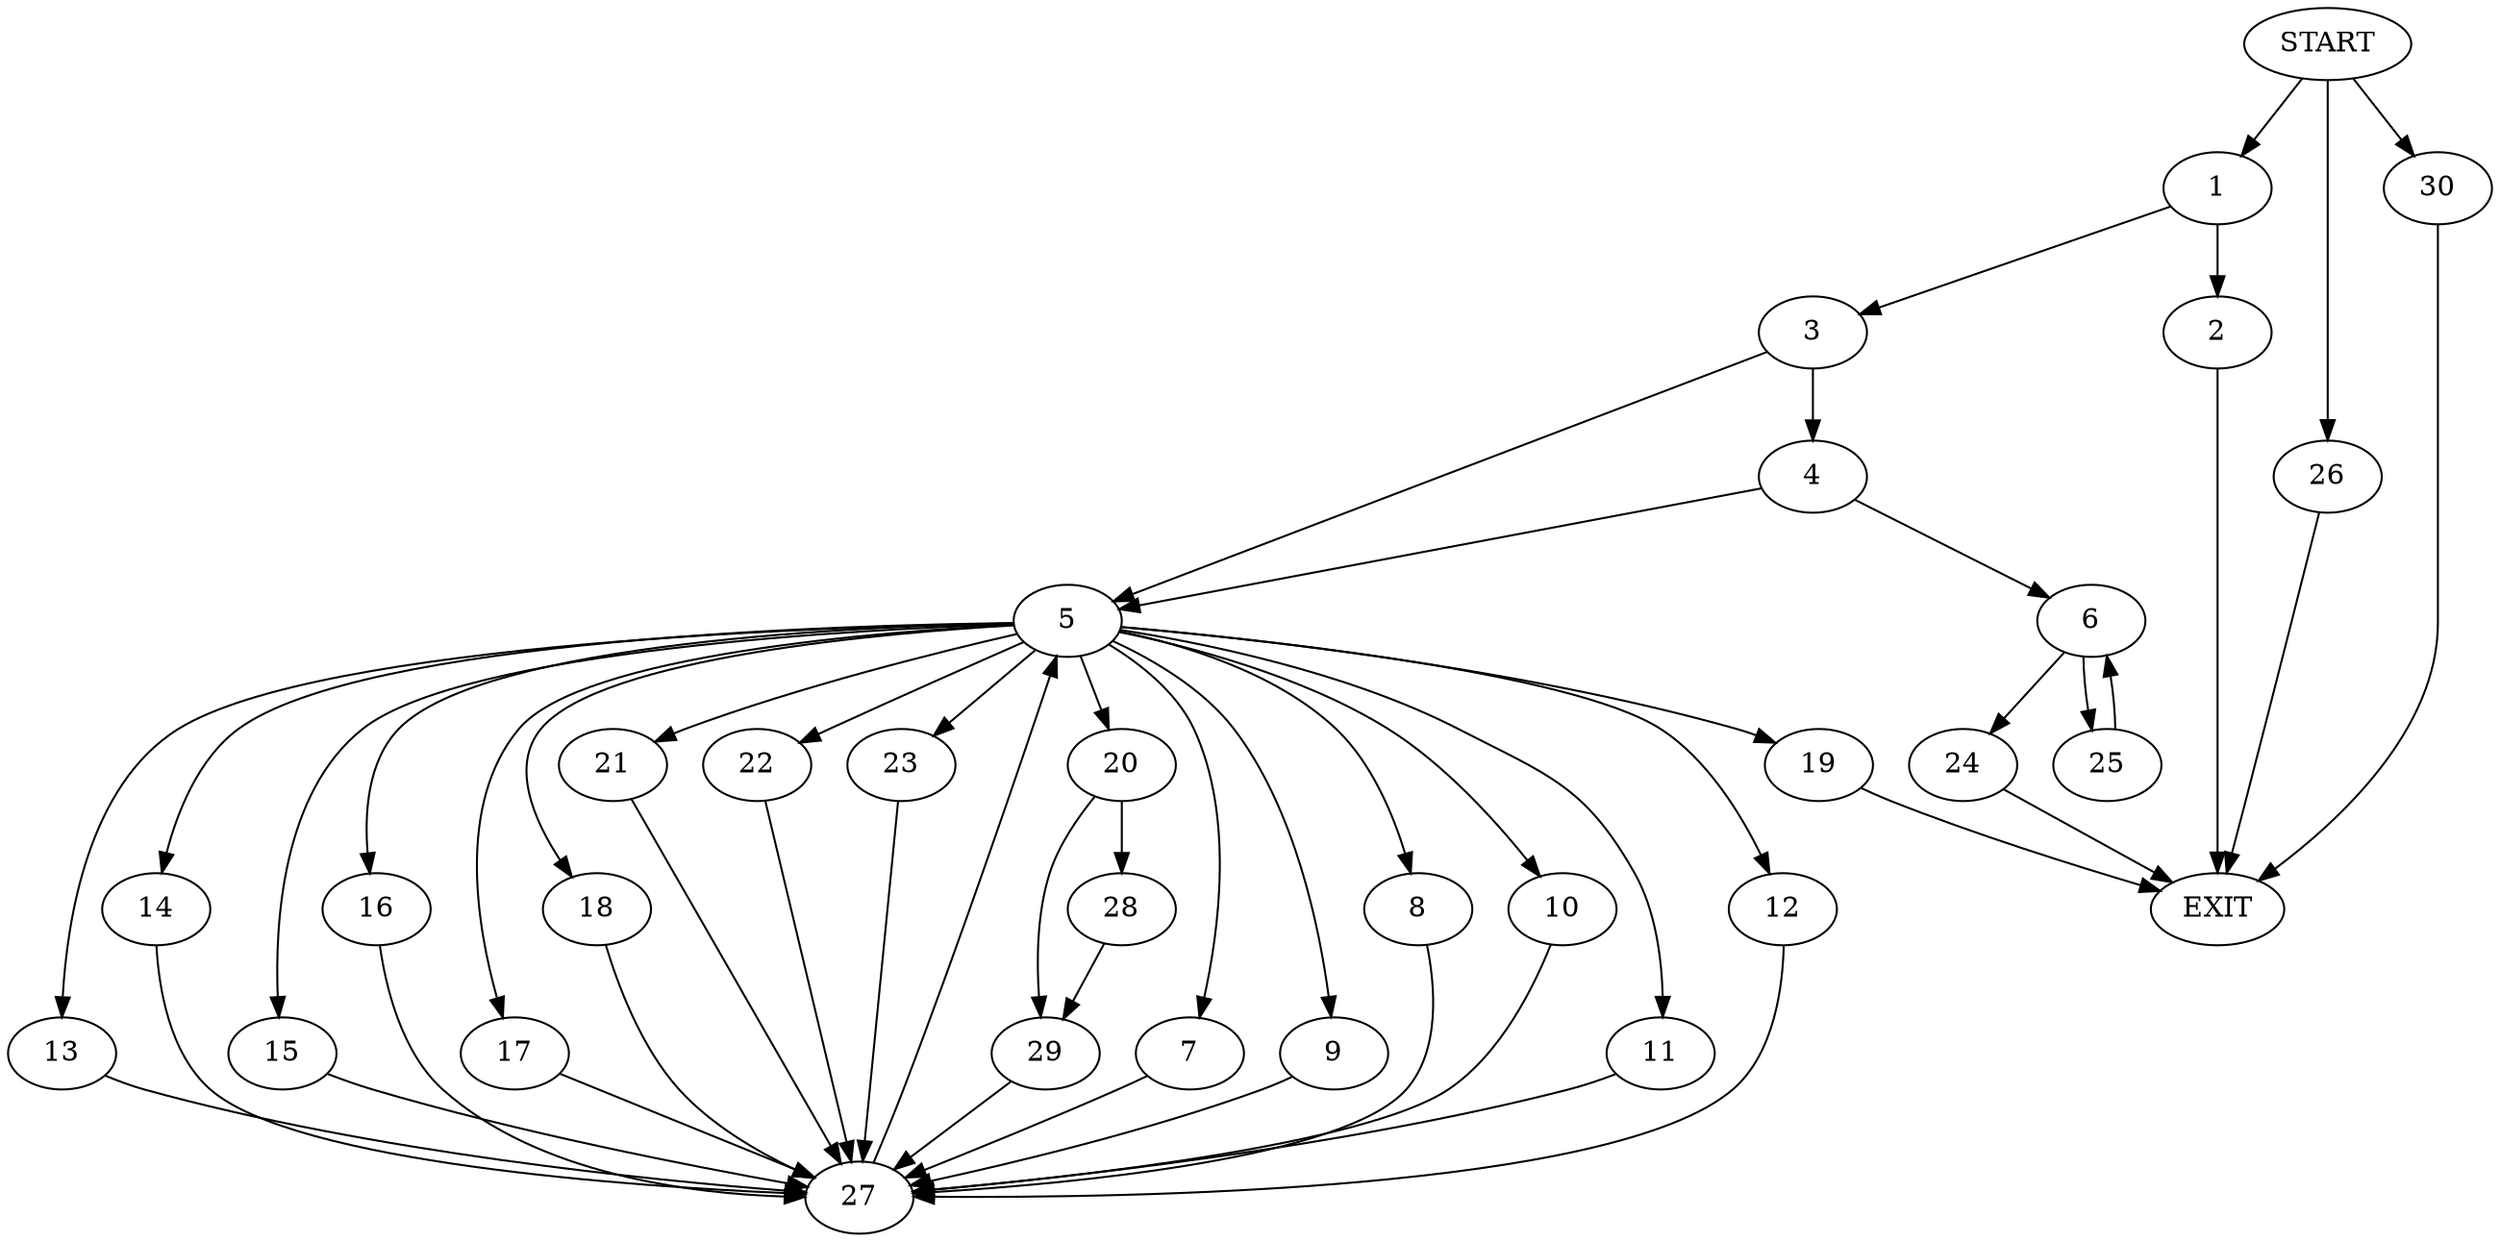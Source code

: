 digraph {
0 [label="START"]
31 [label="EXIT"]
0 -> 1
1 -> 2
1 -> 3
3 -> 4
3 -> 5
2 -> 31
4 -> 5
4 -> 6
5 -> 7
5 -> 8
5 -> 9
5 -> 10
5 -> 11
5 -> 12
5 -> 13
5 -> 14
5 -> 15
5 -> 16
5 -> 17
5 -> 18
5 -> 19
5 -> 20
5 -> 21
5 -> 22
5 -> 23
6 -> 24
6 -> 25
24 -> 31
25 -> 6
0 -> 26
26 -> 31
11 -> 27
10 -> 27
18 -> 27
13 -> 27
15 -> 27
14 -> 27
20 -> 28
20 -> 29
8 -> 27
22 -> 27
16 -> 27
17 -> 27
12 -> 27
21 -> 27
23 -> 27
19 -> 31
7 -> 27
9 -> 27
27 -> 5
28 -> 29
29 -> 27
0 -> 30
30 -> 31
}
